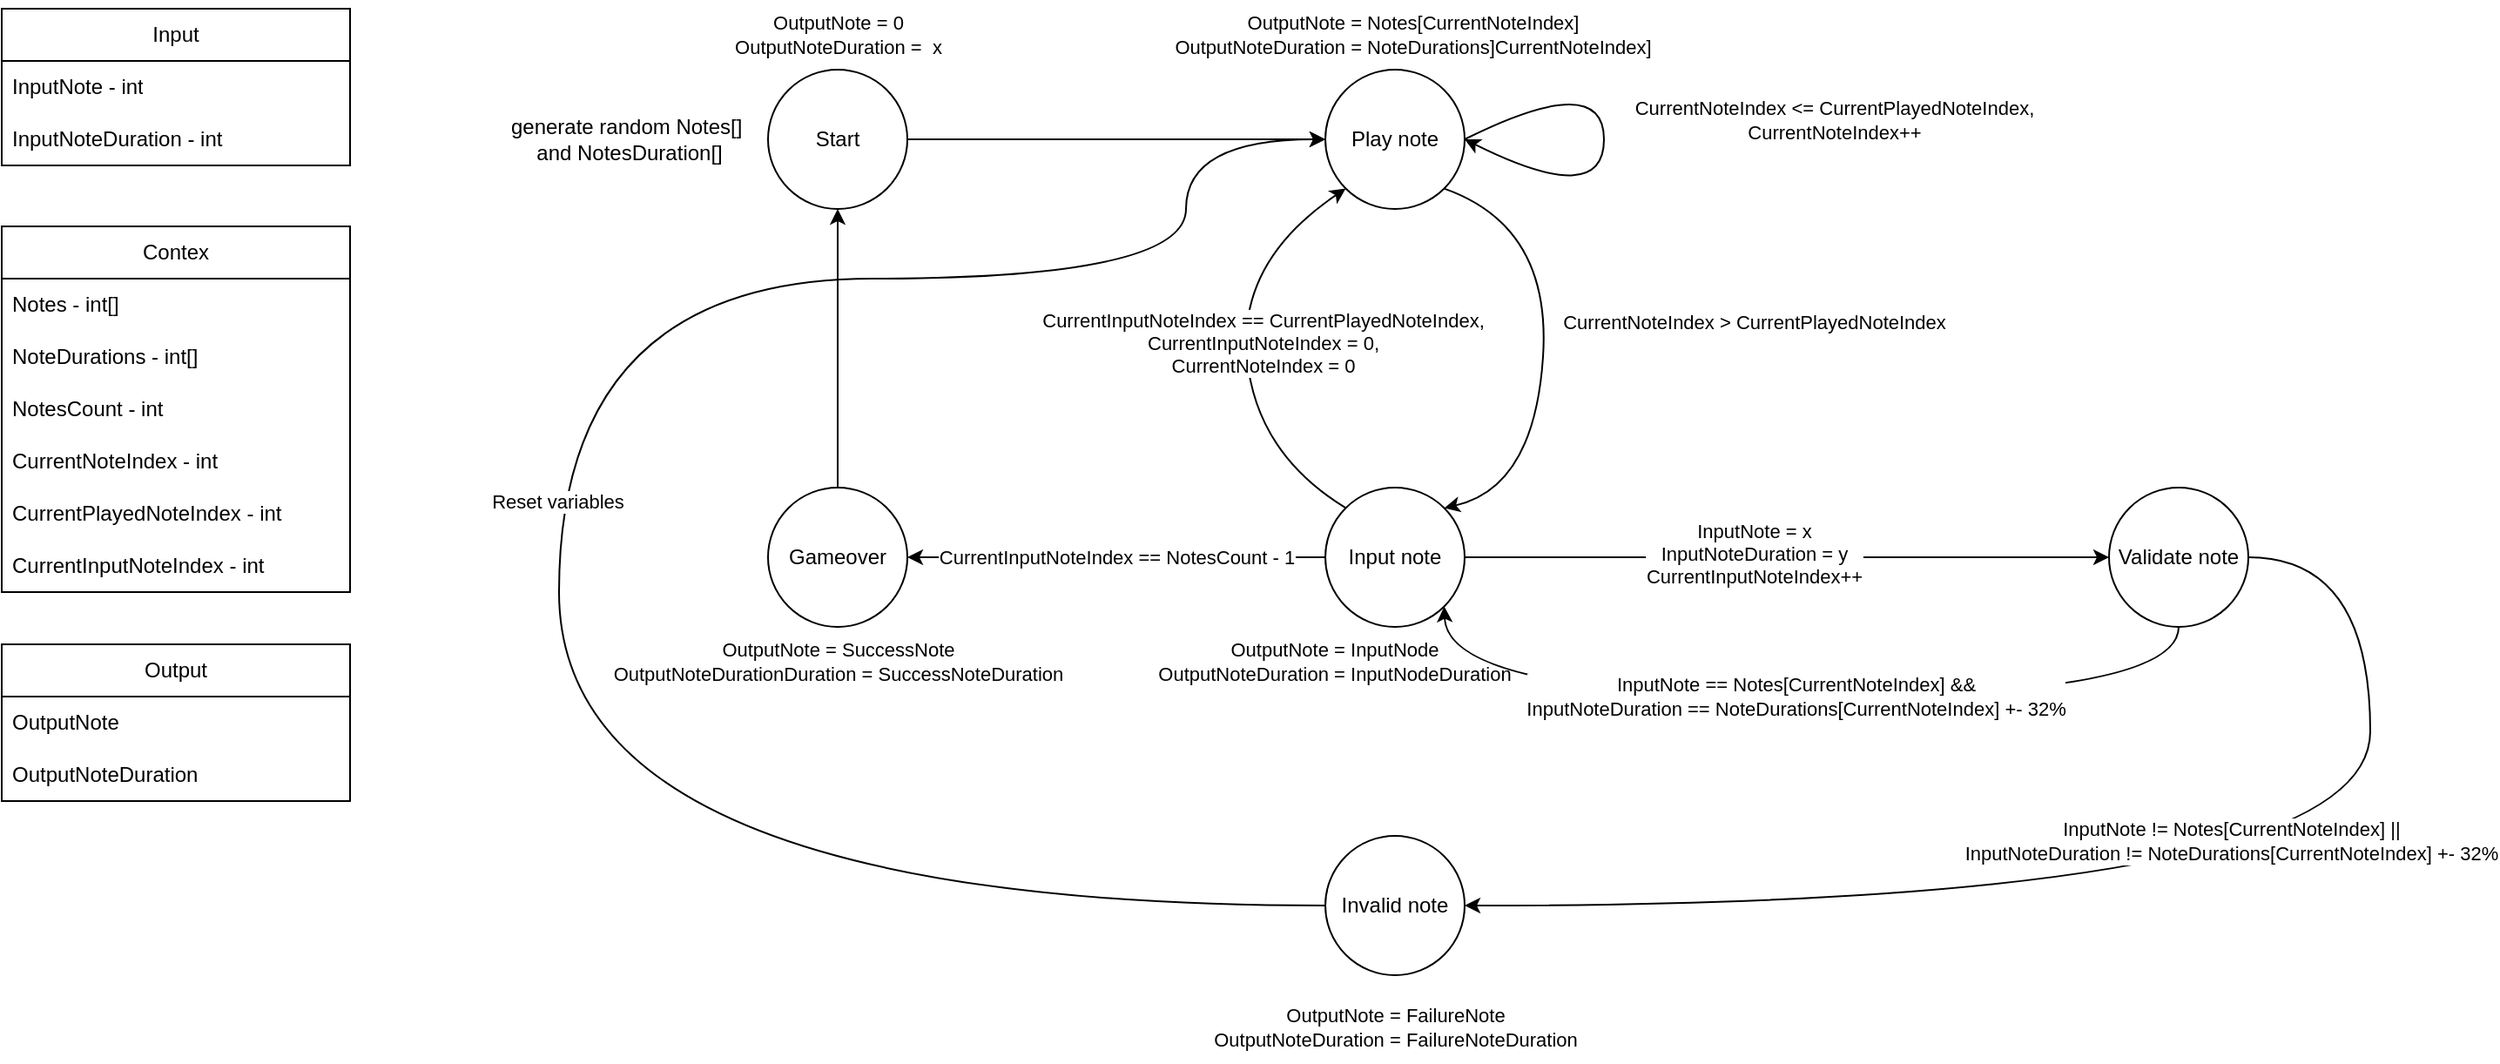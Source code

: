 <mxfile version="24.3.1" type="github">
  <diagram name="Strona-1" id="t6wWb5XzzatXMuzhWpIM">
    <mxGraphModel dx="1794" dy="1617" grid="1" gridSize="10" guides="1" tooltips="1" connect="1" arrows="1" fold="1" page="1" pageScale="1" pageWidth="850" pageHeight="1100" math="0" shadow="0">
      <root>
        <mxCell id="0" />
        <mxCell id="1" parent="0" />
        <mxCell id="qw2OTJ20mousWQYAHMn0-1" value="Play note" style="ellipse;whiteSpace=wrap;html=1;aspect=fixed;" vertex="1" parent="1">
          <mxGeometry x="360" y="-40" width="80" height="80" as="geometry" />
        </mxCell>
        <mxCell id="qw2OTJ20mousWQYAHMn0-2" value="Input note" style="ellipse;whiteSpace=wrap;html=1;aspect=fixed;" vertex="1" parent="1">
          <mxGeometry x="360" y="200" width="80" height="80" as="geometry" />
        </mxCell>
        <mxCell id="qw2OTJ20mousWQYAHMn0-3" value="Invalid note" style="ellipse;whiteSpace=wrap;html=1;aspect=fixed;" vertex="1" parent="1">
          <mxGeometry x="360" y="400" width="80" height="80" as="geometry" />
        </mxCell>
        <mxCell id="qw2OTJ20mousWQYAHMn0-5" value="Input" style="swimlane;fontStyle=0;childLayout=stackLayout;horizontal=1;startSize=30;horizontalStack=0;resizeParent=1;resizeParentMax=0;resizeLast=0;collapsible=1;marginBottom=0;whiteSpace=wrap;html=1;" vertex="1" parent="1">
          <mxGeometry x="-400" y="-75" width="200" height="90" as="geometry">
            <mxRectangle x="100" y="40" width="90" height="30" as="alternateBounds" />
          </mxGeometry>
        </mxCell>
        <mxCell id="qw2OTJ20mousWQYAHMn0-12" value="InputNote - int" style="text;strokeColor=none;fillColor=none;align=left;verticalAlign=middle;spacingLeft=4;spacingRight=4;overflow=hidden;points=[[0,0.5],[1,0.5]];portConstraint=eastwest;rotatable=0;whiteSpace=wrap;html=1;" vertex="1" parent="qw2OTJ20mousWQYAHMn0-5">
          <mxGeometry y="30" width="200" height="30" as="geometry" />
        </mxCell>
        <mxCell id="qw2OTJ20mousWQYAHMn0-13" value="InputNoteDuration - int" style="text;strokeColor=none;fillColor=none;align=left;verticalAlign=middle;spacingLeft=4;spacingRight=4;overflow=hidden;points=[[0,0.5],[1,0.5]];portConstraint=eastwest;rotatable=0;whiteSpace=wrap;html=1;" vertex="1" parent="qw2OTJ20mousWQYAHMn0-5">
          <mxGeometry y="60" width="200" height="30" as="geometry" />
        </mxCell>
        <mxCell id="qw2OTJ20mousWQYAHMn0-14" value="" style="curved=1;endArrow=classic;html=1;rounded=0;exitX=1;exitY=1;exitDx=0;exitDy=0;entryX=1;entryY=0;entryDx=0;entryDy=0;" edge="1" parent="1" source="qw2OTJ20mousWQYAHMn0-1" target="qw2OTJ20mousWQYAHMn0-2">
          <mxGeometry width="50" height="50" relative="1" as="geometry">
            <mxPoint x="560" y="170" as="sourcePoint" />
            <mxPoint x="610" y="120" as="targetPoint" />
            <Array as="points">
              <mxPoint x="490" y="50" />
              <mxPoint x="480" y="200" />
            </Array>
          </mxGeometry>
        </mxCell>
        <mxCell id="qw2OTJ20mousWQYAHMn0-16" value="CurrentNoteIndex &amp;gt; CurrentPlayedNoteIndex" style="edgeLabel;html=1;align=center;verticalAlign=middle;resizable=0;points=[];" vertex="1" connectable="0" parent="qw2OTJ20mousWQYAHMn0-14">
          <mxGeometry x="-0.021" y="-1" relative="1" as="geometry">
            <mxPoint x="121" y="-11" as="offset" />
          </mxGeometry>
        </mxCell>
        <mxCell id="qw2OTJ20mousWQYAHMn0-15" value="" style="curved=1;endArrow=classic;html=1;rounded=0;exitX=0;exitY=0;exitDx=0;exitDy=0;entryX=0;entryY=1;entryDx=0;entryDy=0;" edge="1" parent="1" source="qw2OTJ20mousWQYAHMn0-2" target="qw2OTJ20mousWQYAHMn0-1">
          <mxGeometry width="50" height="50" relative="1" as="geometry">
            <mxPoint x="438" y="118" as="sourcePoint" />
            <mxPoint x="438" y="222" as="targetPoint" />
            <Array as="points">
              <mxPoint x="320" y="180" />
              <mxPoint x="310" y="70" />
            </Array>
          </mxGeometry>
        </mxCell>
        <mxCell id="qw2OTJ20mousWQYAHMn0-36" value="CurrentInputNoteIndex == CurrentPlayedNoteIndex,&lt;br&gt;CurrentInputNoteIndex = 0,&lt;br&gt;CurrentNoteIndex = 0" style="edgeLabel;html=1;align=center;verticalAlign=middle;resizable=0;points=[];" vertex="1" connectable="0" parent="qw2OTJ20mousWQYAHMn0-15">
          <mxGeometry x="0.013" y="2" relative="1" as="geometry">
            <mxPoint x="12" as="offset" />
          </mxGeometry>
        </mxCell>
        <mxCell id="qw2OTJ20mousWQYAHMn0-19" value="" style="curved=1;endArrow=classic;html=1;rounded=0;exitX=1;exitY=0.5;exitDx=0;exitDy=0;" edge="1" parent="1" source="qw2OTJ20mousWQYAHMn0-1">
          <mxGeometry width="50" height="50" relative="1" as="geometry">
            <mxPoint x="520" y="60" as="sourcePoint" />
            <mxPoint x="440" as="targetPoint" />
            <Array as="points">
              <mxPoint x="520" y="-40" />
              <mxPoint x="520" y="40" />
            </Array>
          </mxGeometry>
        </mxCell>
        <mxCell id="qw2OTJ20mousWQYAHMn0-20" value="CurrentNoteIndex &amp;lt;= CurrentPlayedNoteIndex,&lt;br&gt;CurrentNoteIndex++" style="edgeLabel;html=1;align=center;verticalAlign=middle;resizable=0;points=[];" vertex="1" connectable="0" parent="qw2OTJ20mousWQYAHMn0-19">
          <mxGeometry x="0.099" y="-8" relative="1" as="geometry">
            <mxPoint x="140" y="-24" as="offset" />
          </mxGeometry>
        </mxCell>
        <mxCell id="qw2OTJ20mousWQYAHMn0-22" value="Validate note" style="ellipse;whiteSpace=wrap;html=1;aspect=fixed;" vertex="1" parent="1">
          <mxGeometry x="810" y="200" width="80" height="80" as="geometry" />
        </mxCell>
        <mxCell id="qw2OTJ20mousWQYAHMn0-23" value="" style="curved=1;endArrow=classic;html=1;rounded=0;exitX=1;exitY=0.5;exitDx=0;exitDy=0;entryX=0;entryY=0.5;entryDx=0;entryDy=0;" edge="1" parent="1" source="qw2OTJ20mousWQYAHMn0-2" target="qw2OTJ20mousWQYAHMn0-22">
          <mxGeometry width="50" height="50" relative="1" as="geometry">
            <mxPoint x="650" y="380" as="sourcePoint" />
            <mxPoint x="700" y="330" as="targetPoint" />
            <Array as="points" />
          </mxGeometry>
        </mxCell>
        <mxCell id="qw2OTJ20mousWQYAHMn0-24" value="InputNote = x&lt;br&gt;InputNoteDuration = y&lt;br&gt;CurrentInputNoteIndex++" style="edgeLabel;html=1;align=center;verticalAlign=middle;resizable=0;points=[];" vertex="1" connectable="0" parent="qw2OTJ20mousWQYAHMn0-23">
          <mxGeometry x="-0.105" y="2" relative="1" as="geometry">
            <mxPoint as="offset" />
          </mxGeometry>
        </mxCell>
        <mxCell id="qw2OTJ20mousWQYAHMn0-25" value="" style="curved=1;endArrow=classic;html=1;rounded=0;exitX=1;exitY=0.5;exitDx=0;exitDy=0;entryX=1;entryY=0.5;entryDx=0;entryDy=0;" edge="1" parent="1" source="qw2OTJ20mousWQYAHMn0-22" target="qw2OTJ20mousWQYAHMn0-3">
          <mxGeometry width="50" height="50" relative="1" as="geometry">
            <mxPoint x="481" y="360" as="sourcePoint" />
            <mxPoint x="451" y="440" as="targetPoint" />
            <Array as="points">
              <mxPoint x="960" y="240" />
              <mxPoint x="960" y="440" />
            </Array>
          </mxGeometry>
        </mxCell>
        <mxCell id="qw2OTJ20mousWQYAHMn0-27" value="InputNote != Notes[CurrentNoteIndex] ||&lt;br&gt;InputNoteDuration != NoteDurations[CurrentNoteIndex] +- 32% " style="edgeLabel;html=1;align=center;verticalAlign=middle;resizable=0;points=[];" vertex="1" connectable="0" parent="qw2OTJ20mousWQYAHMn0-25">
          <mxGeometry x="-0.405" y="3" relative="1" as="geometry">
            <mxPoint x="-83" y="-2" as="offset" />
          </mxGeometry>
        </mxCell>
        <mxCell id="qw2OTJ20mousWQYAHMn0-28" value="" style="curved=1;endArrow=classic;html=1;rounded=0;exitX=0.5;exitY=1;exitDx=0;exitDy=0;entryX=1;entryY=1;entryDx=0;entryDy=0;" edge="1" parent="1" source="qw2OTJ20mousWQYAHMn0-22" target="qw2OTJ20mousWQYAHMn0-2">
          <mxGeometry width="50" height="50" relative="1" as="geometry">
            <mxPoint x="530" y="340" as="sourcePoint" />
            <mxPoint x="580" y="290" as="targetPoint" />
            <Array as="points">
              <mxPoint x="850" y="320" />
              <mxPoint x="430" y="320" />
            </Array>
          </mxGeometry>
        </mxCell>
        <mxCell id="qw2OTJ20mousWQYAHMn0-29" value="InputNote == Notes[CurrentNoteIndex] &amp;amp;&amp;amp;&lt;br&gt;InputNoteDuration == NoteDurations[CurrentNoteIndex] +- 32% " style="edgeLabel;html=1;align=center;verticalAlign=middle;resizable=0;points=[];" vertex="1" connectable="0" parent="qw2OTJ20mousWQYAHMn0-28">
          <mxGeometry x="-0.131" y="-3" relative="1" as="geometry">
            <mxPoint x="-38" y="3" as="offset" />
          </mxGeometry>
        </mxCell>
        <mxCell id="qw2OTJ20mousWQYAHMn0-30" value="" style="curved=1;endArrow=classic;html=1;rounded=0;exitX=0;exitY=0.5;exitDx=0;exitDy=0;entryX=0;entryY=0.5;entryDx=0;entryDy=0;" edge="1" parent="1" source="qw2OTJ20mousWQYAHMn0-3" target="qw2OTJ20mousWQYAHMn0-1">
          <mxGeometry width="50" height="50" relative="1" as="geometry">
            <mxPoint x="210" y="410" as="sourcePoint" />
            <mxPoint x="260" y="360" as="targetPoint" />
            <Array as="points">
              <mxPoint x="-80" y="440" />
              <mxPoint x="-80" y="80" />
              <mxPoint x="280" y="80" />
              <mxPoint x="280" />
            </Array>
          </mxGeometry>
        </mxCell>
        <mxCell id="qw2OTJ20mousWQYAHMn0-31" value="Reset variables" style="edgeLabel;html=1;align=center;verticalAlign=middle;resizable=0;points=[];" vertex="1" connectable="0" parent="qw2OTJ20mousWQYAHMn0-30">
          <mxGeometry x="0.019" y="1" relative="1" as="geometry">
            <mxPoint as="offset" />
          </mxGeometry>
        </mxCell>
        <mxCell id="qw2OTJ20mousWQYAHMn0-38" value="&lt;div style=&quot;font-size: 11px;&quot;&gt;&lt;font style=&quot;font-size: 11px;&quot;&gt;OutputNote = Notes[CurrentNoteIndex]&lt;/font&gt;&lt;/div&gt;&lt;div style=&quot;font-size: 11px;&quot;&gt;&lt;font style=&quot;font-size: 11px;&quot;&gt;OutputNoteDuration = NoteDurations]CurrentNoteIndex]&lt;br&gt;&lt;/font&gt;&lt;/div&gt;" style="text;html=1;align=center;verticalAlign=middle;resizable=0;points=[];autosize=1;strokeColor=none;fillColor=none;" vertex="1" parent="1">
          <mxGeometry x="260" y="-80" width="300" height="40" as="geometry" />
        </mxCell>
        <mxCell id="qw2OTJ20mousWQYAHMn0-39" value="&lt;div style=&quot;font-size: 11px;&quot;&gt;&lt;font style=&quot;font-size: 11px;&quot;&gt;OutputNote = InputNode&lt;/font&gt;&lt;/div&gt;&lt;div style=&quot;font-size: 11px;&quot;&gt;&lt;font style=&quot;font-size: 11px;&quot;&gt;OutputNoteDuration = InputNodeDuration&lt;br&gt;&lt;/font&gt;&lt;/div&gt;" style="text;html=1;align=center;verticalAlign=middle;resizable=0;points=[];autosize=1;strokeColor=none;fillColor=none;" vertex="1" parent="1">
          <mxGeometry x="250" y="280" width="230" height="40" as="geometry" />
        </mxCell>
        <mxCell id="qw2OTJ20mousWQYAHMn0-40" value="&lt;div style=&quot;font-size: 11px;&quot;&gt;&lt;font style=&quot;font-size: 11px;&quot;&gt;OutputNote = FailureNote&lt;/font&gt;&lt;/div&gt;&lt;div style=&quot;font-size: 11px;&quot;&gt;&lt;font style=&quot;font-size: 11px;&quot;&gt;OutputNoteDuration = FailureNoteDuration&lt;br&gt;&lt;/font&gt;&lt;/div&gt;" style="text;html=1;align=center;verticalAlign=middle;resizable=0;points=[];autosize=1;strokeColor=none;fillColor=none;" vertex="1" parent="1">
          <mxGeometry x="285" y="490" width="230" height="40" as="geometry" />
        </mxCell>
        <mxCell id="qw2OTJ20mousWQYAHMn0-41" value="Contex" style="swimlane;fontStyle=0;childLayout=stackLayout;horizontal=1;startSize=30;horizontalStack=0;resizeParent=1;resizeParentMax=0;resizeLast=0;collapsible=1;marginBottom=0;whiteSpace=wrap;html=1;" vertex="1" parent="1">
          <mxGeometry x="-400" y="50" width="200" height="210" as="geometry">
            <mxRectangle x="100" y="40" width="90" height="30" as="alternateBounds" />
          </mxGeometry>
        </mxCell>
        <mxCell id="qw2OTJ20mousWQYAHMn0-45" value="Notes - int[]" style="text;strokeColor=none;fillColor=none;align=left;verticalAlign=middle;spacingLeft=4;spacingRight=4;overflow=hidden;points=[[0,0.5],[1,0.5]];portConstraint=eastwest;rotatable=0;whiteSpace=wrap;html=1;" vertex="1" parent="qw2OTJ20mousWQYAHMn0-41">
          <mxGeometry y="30" width="200" height="30" as="geometry" />
        </mxCell>
        <mxCell id="qw2OTJ20mousWQYAHMn0-46" value="NoteDurations - int[]" style="text;strokeColor=none;fillColor=none;align=left;verticalAlign=middle;spacingLeft=4;spacingRight=4;overflow=hidden;points=[[0,0.5],[1,0.5]];portConstraint=eastwest;rotatable=0;whiteSpace=wrap;html=1;" vertex="1" parent="qw2OTJ20mousWQYAHMn0-41">
          <mxGeometry y="60" width="200" height="30" as="geometry" />
        </mxCell>
        <mxCell id="qw2OTJ20mousWQYAHMn0-43" value="NotesCount - int" style="text;strokeColor=none;fillColor=none;align=left;verticalAlign=middle;spacingLeft=4;spacingRight=4;overflow=hidden;points=[[0,0.5],[1,0.5]];portConstraint=eastwest;rotatable=0;whiteSpace=wrap;html=1;" vertex="1" parent="qw2OTJ20mousWQYAHMn0-41">
          <mxGeometry y="90" width="200" height="30" as="geometry" />
        </mxCell>
        <mxCell id="qw2OTJ20mousWQYAHMn0-42" value="CurrentNoteIndex - int" style="text;strokeColor=none;fillColor=none;align=left;verticalAlign=middle;spacingLeft=4;spacingRight=4;overflow=hidden;points=[[0,0.5],[1,0.5]];portConstraint=eastwest;rotatable=0;whiteSpace=wrap;html=1;" vertex="1" parent="qw2OTJ20mousWQYAHMn0-41">
          <mxGeometry y="120" width="200" height="30" as="geometry" />
        </mxCell>
        <mxCell id="qw2OTJ20mousWQYAHMn0-44" value="CurrentPlayedNoteIndex - int" style="text;strokeColor=none;fillColor=none;align=left;verticalAlign=middle;spacingLeft=4;spacingRight=4;overflow=hidden;points=[[0,0.5],[1,0.5]];portConstraint=eastwest;rotatable=0;whiteSpace=wrap;html=1;" vertex="1" parent="qw2OTJ20mousWQYAHMn0-41">
          <mxGeometry y="150" width="200" height="30" as="geometry" />
        </mxCell>
        <mxCell id="qw2OTJ20mousWQYAHMn0-49" value="CurrentInputNoteIndex - int" style="text;strokeColor=none;fillColor=none;align=left;verticalAlign=middle;spacingLeft=4;spacingRight=4;overflow=hidden;points=[[0,0.5],[1,0.5]];portConstraint=eastwest;rotatable=0;whiteSpace=wrap;html=1;" vertex="1" parent="qw2OTJ20mousWQYAHMn0-41">
          <mxGeometry y="180" width="200" height="30" as="geometry" />
        </mxCell>
        <mxCell id="qw2OTJ20mousWQYAHMn0-50" value="Output" style="swimlane;fontStyle=0;childLayout=stackLayout;horizontal=1;startSize=30;horizontalStack=0;resizeParent=1;resizeParentMax=0;resizeLast=0;collapsible=1;marginBottom=0;whiteSpace=wrap;html=1;" vertex="1" parent="1">
          <mxGeometry x="-400" y="290" width="200" height="90" as="geometry">
            <mxRectangle x="100" y="40" width="90" height="30" as="alternateBounds" />
          </mxGeometry>
        </mxCell>
        <mxCell id="qw2OTJ20mousWQYAHMn0-51" value="OutputNote" style="text;strokeColor=none;fillColor=none;align=left;verticalAlign=middle;spacingLeft=4;spacingRight=4;overflow=hidden;points=[[0,0.5],[1,0.5]];portConstraint=eastwest;rotatable=0;whiteSpace=wrap;html=1;" vertex="1" parent="qw2OTJ20mousWQYAHMn0-50">
          <mxGeometry y="30" width="200" height="30" as="geometry" />
        </mxCell>
        <mxCell id="qw2OTJ20mousWQYAHMn0-52" value="OutputNoteDuration" style="text;strokeColor=none;fillColor=none;align=left;verticalAlign=middle;spacingLeft=4;spacingRight=4;overflow=hidden;points=[[0,0.5],[1,0.5]];portConstraint=eastwest;rotatable=0;whiteSpace=wrap;html=1;" vertex="1" parent="qw2OTJ20mousWQYAHMn0-50">
          <mxGeometry y="60" width="200" height="30" as="geometry" />
        </mxCell>
        <mxCell id="qw2OTJ20mousWQYAHMn0-70" value="" style="curved=1;endArrow=classic;html=1;rounded=0;exitX=0;exitY=0.5;exitDx=0;exitDy=0;entryX=1;entryY=0.5;entryDx=0;entryDy=0;" edge="1" parent="1" source="qw2OTJ20mousWQYAHMn0-2" target="qw2OTJ20mousWQYAHMn0-71">
          <mxGeometry width="50" height="50" relative="1" as="geometry">
            <mxPoint x="250" y="370" as="sourcePoint" />
            <mxPoint x="220" y="240" as="targetPoint" />
            <Array as="points">
              <mxPoint x="210" y="240" />
            </Array>
          </mxGeometry>
        </mxCell>
        <mxCell id="qw2OTJ20mousWQYAHMn0-72" value="CurrentInputNoteIndex == NotesCount - 1" style="edgeLabel;html=1;align=center;verticalAlign=middle;resizable=0;points=[];" vertex="1" connectable="0" parent="qw2OTJ20mousWQYAHMn0-70">
          <mxGeometry x="-0.11" y="1" relative="1" as="geometry">
            <mxPoint x="-13" y="-1" as="offset" />
          </mxGeometry>
        </mxCell>
        <mxCell id="qw2OTJ20mousWQYAHMn0-71" value="Gameover" style="ellipse;whiteSpace=wrap;html=1;aspect=fixed;" vertex="1" parent="1">
          <mxGeometry x="40" y="200" width="80" height="80" as="geometry" />
        </mxCell>
        <mxCell id="qw2OTJ20mousWQYAHMn0-73" value="Start" style="ellipse;whiteSpace=wrap;html=1;aspect=fixed;" vertex="1" parent="1">
          <mxGeometry x="40" y="-40" width="80" height="80" as="geometry" />
        </mxCell>
        <mxCell id="qw2OTJ20mousWQYAHMn0-74" value="" style="curved=1;endArrow=classic;html=1;rounded=0;exitX=0.5;exitY=0;exitDx=0;exitDy=0;entryX=0.5;entryY=1;entryDx=0;entryDy=0;" edge="1" parent="1" source="qw2OTJ20mousWQYAHMn0-71" target="qw2OTJ20mousWQYAHMn0-73">
          <mxGeometry width="50" height="50" relative="1" as="geometry">
            <mxPoint x="200" y="110" as="sourcePoint" />
            <mxPoint x="250" y="60" as="targetPoint" />
            <Array as="points">
              <mxPoint x="80" y="140" />
              <mxPoint x="80" y="70" />
            </Array>
          </mxGeometry>
        </mxCell>
        <mxCell id="qw2OTJ20mousWQYAHMn0-75" value="" style="curved=1;endArrow=classic;html=1;rounded=0;exitX=1;exitY=0.5;exitDx=0;exitDy=0;entryX=0;entryY=0.5;entryDx=0;entryDy=0;" edge="1" parent="1" source="qw2OTJ20mousWQYAHMn0-73" target="qw2OTJ20mousWQYAHMn0-1">
          <mxGeometry width="50" height="50" relative="1" as="geometry">
            <mxPoint x="200" y="110" as="sourcePoint" />
            <mxPoint x="250" y="60" as="targetPoint" />
            <Array as="points">
              <mxPoint x="160" />
            </Array>
          </mxGeometry>
        </mxCell>
        <mxCell id="qw2OTJ20mousWQYAHMn0-76" value="&lt;div style=&quot;font-size: 11px;&quot;&gt;&lt;font style=&quot;font-size: 11px;&quot;&gt;OutputNote = 0&lt;/font&gt;&lt;/div&gt;&lt;div style=&quot;font-size: 11px;&quot;&gt;&lt;font style=&quot;font-size: 11px;&quot;&gt;OutputNoteDuration =&amp;nbsp; x&lt;br&gt;&lt;/font&gt;&lt;/div&gt;" style="text;html=1;align=center;verticalAlign=middle;resizable=0;points=[];autosize=1;strokeColor=none;fillColor=none;" vertex="1" parent="1">
          <mxGeometry x="10" y="-80" width="140" height="40" as="geometry" />
        </mxCell>
        <mxCell id="qw2OTJ20mousWQYAHMn0-77" value="&lt;div style=&quot;font-size: 11px;&quot;&gt;&lt;font style=&quot;font-size: 11px;&quot;&gt;OutputNote = SuccessNote&lt;br&gt;&lt;/font&gt;&lt;/div&gt;&lt;div style=&quot;font-size: 11px;&quot;&gt;&lt;font style=&quot;font-size: 11px;&quot;&gt;OutputNoteDurationDuration = SuccessNoteDuration&lt;br&gt;&lt;/font&gt;&lt;/div&gt;" style="text;html=1;align=center;verticalAlign=middle;resizable=0;points=[];autosize=1;strokeColor=none;fillColor=none;" vertex="1" parent="1">
          <mxGeometry x="-60" y="280" width="280" height="40" as="geometry" />
        </mxCell>
        <mxCell id="qw2OTJ20mousWQYAHMn0-78" value="&lt;div&gt;generate random Notes[]&amp;nbsp;&lt;/div&gt;&lt;div&gt;and NotesDuration[]&lt;/div&gt;" style="text;html=1;align=center;verticalAlign=middle;resizable=0;points=[];autosize=1;strokeColor=none;fillColor=none;" vertex="1" parent="1">
          <mxGeometry x="-120" y="-20" width="160" height="40" as="geometry" />
        </mxCell>
      </root>
    </mxGraphModel>
  </diagram>
</mxfile>
